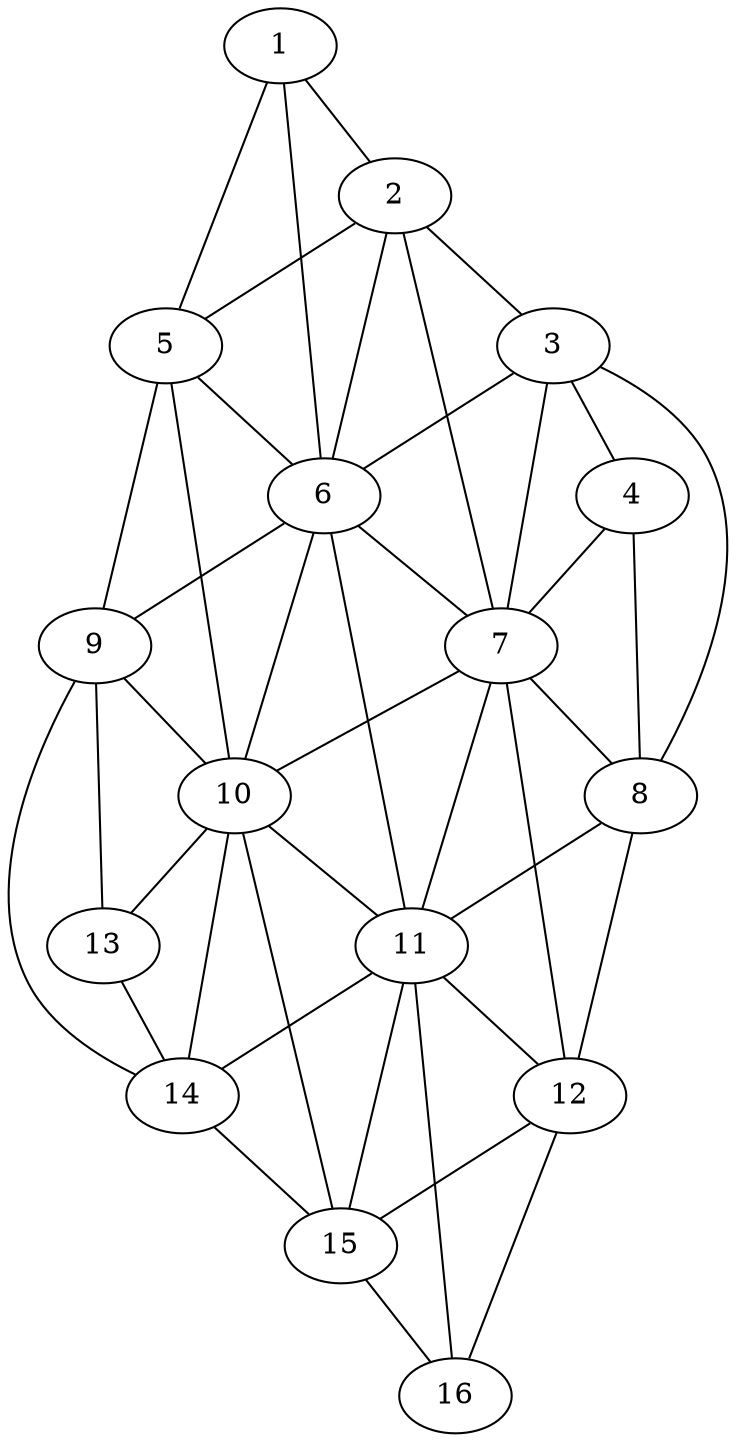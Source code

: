
graph
{
13 [pos = "0,0!"]

14 [pos = "1,0!"]

15 [pos = "2,0!"]

16 [pos = "3,0!"]

9 [pos = "0,1!"]

10 [pos = "1,1!"]

11 [pos = "2,1!"]

12 [pos = "3,1!"]

5 [pos = "0,2!"]

6 [pos = "1,2!"]

7 [pos = "2,2!"]

8 [pos = "3,2!"]

1 [pos = "0,3!"]

2 [pos = "1,3!"]

3 [pos = "2,3!"]

4 [pos = "3,3!"]

1 -- 6
1 -- 5
1 -- 2
2 -- 7
2 -- 6
2 -- 5
2 -- 3
3 -- 8
3 -- 7
3 -- 6
3 -- 4
4 -- 8
4 -- 7
5 -- 10
5 -- 9
5 -- 6
6 -- 7
6 -- 11
6 -- 10
6 -- 9
7 -- 12
7 -- 8
7 -- 11
7 -- 10
8 -- 12
8 -- 11
9 -- 14
9 -- 13
9 -- 10
10 -- 15
10 -- 11
10 -- 14
10 -- 13
11 -- 16
11 -- 12
11 -- 15
11 -- 14
12 -- 16
12 -- 15
13 -- 14
14 -- 15
15 -- 16
}
